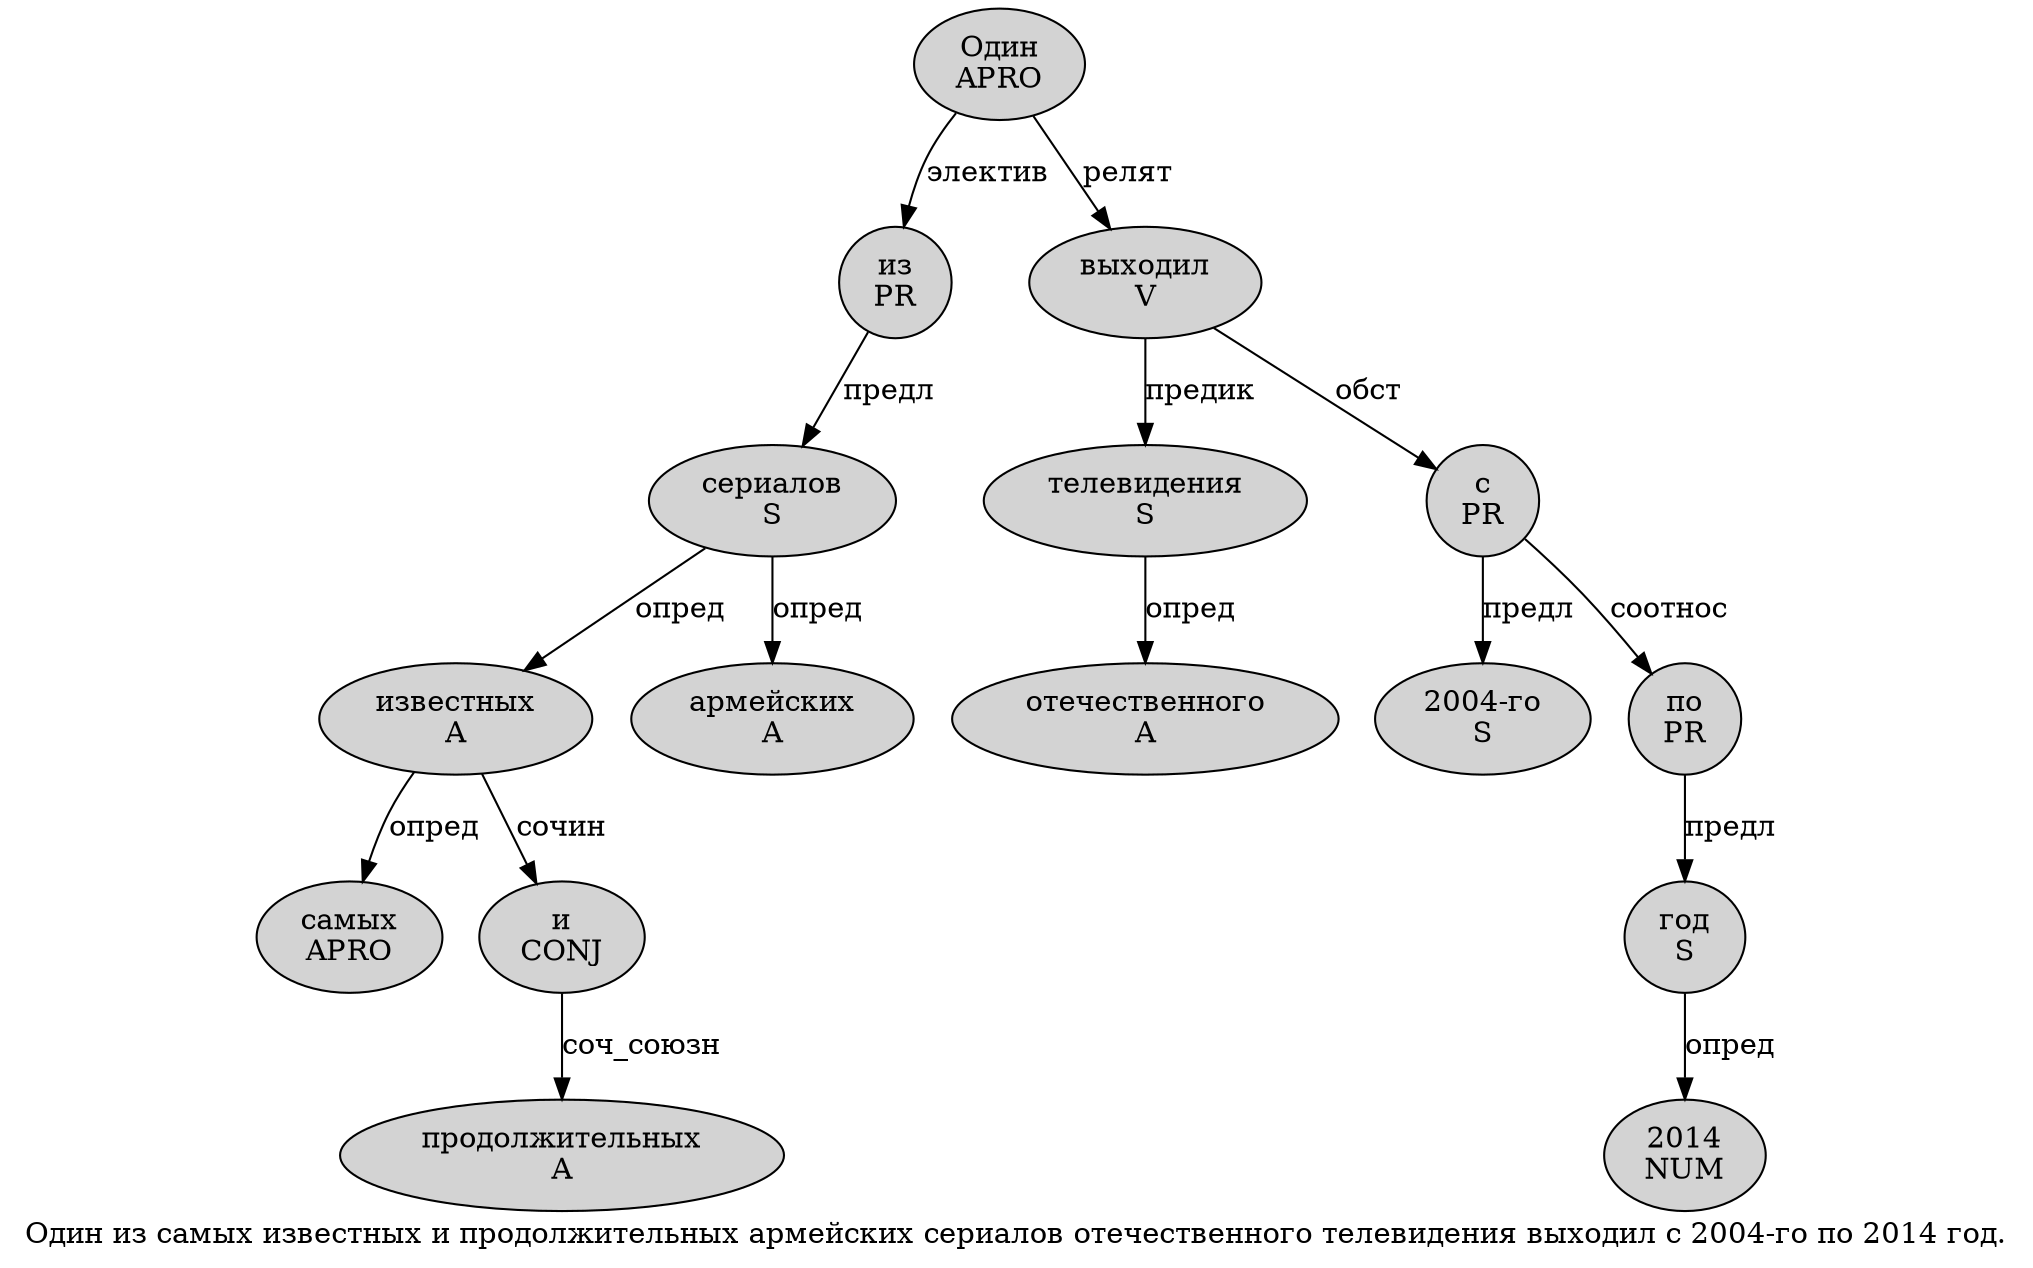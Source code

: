digraph SENTENCE_453 {
	graph [label="Один из самых известных и продолжительных армейских сериалов отечественного телевидения выходил с 2004-го по 2014 год."]
	node [style=filled]
		0 [label="Один
APRO" color="" fillcolor=lightgray penwidth=1 shape=ellipse]
		1 [label="из
PR" color="" fillcolor=lightgray penwidth=1 shape=ellipse]
		2 [label="самых
APRO" color="" fillcolor=lightgray penwidth=1 shape=ellipse]
		3 [label="известных
A" color="" fillcolor=lightgray penwidth=1 shape=ellipse]
		4 [label="и
CONJ" color="" fillcolor=lightgray penwidth=1 shape=ellipse]
		5 [label="продолжительных
A" color="" fillcolor=lightgray penwidth=1 shape=ellipse]
		6 [label="армейских
A" color="" fillcolor=lightgray penwidth=1 shape=ellipse]
		7 [label="сериалов
S" color="" fillcolor=lightgray penwidth=1 shape=ellipse]
		8 [label="отечественного
A" color="" fillcolor=lightgray penwidth=1 shape=ellipse]
		9 [label="телевидения
S" color="" fillcolor=lightgray penwidth=1 shape=ellipse]
		10 [label="выходил
V" color="" fillcolor=lightgray penwidth=1 shape=ellipse]
		11 [label="с
PR" color="" fillcolor=lightgray penwidth=1 shape=ellipse]
		12 [label="2004-го
S" color="" fillcolor=lightgray penwidth=1 shape=ellipse]
		13 [label="по
PR" color="" fillcolor=lightgray penwidth=1 shape=ellipse]
		14 [label="2014
NUM" color="" fillcolor=lightgray penwidth=1 shape=ellipse]
		15 [label="год
S" color="" fillcolor=lightgray penwidth=1 shape=ellipse]
			13 -> 15 [label="предл"]
			11 -> 12 [label="предл"]
			11 -> 13 [label="соотнос"]
			3 -> 2 [label="опред"]
			3 -> 4 [label="сочин"]
			10 -> 9 [label="предик"]
			10 -> 11 [label="обст"]
			4 -> 5 [label="соч_союзн"]
			7 -> 3 [label="опред"]
			7 -> 6 [label="опред"]
			0 -> 1 [label="электив"]
			0 -> 10 [label="релят"]
			1 -> 7 [label="предл"]
			15 -> 14 [label="опред"]
			9 -> 8 [label="опред"]
}